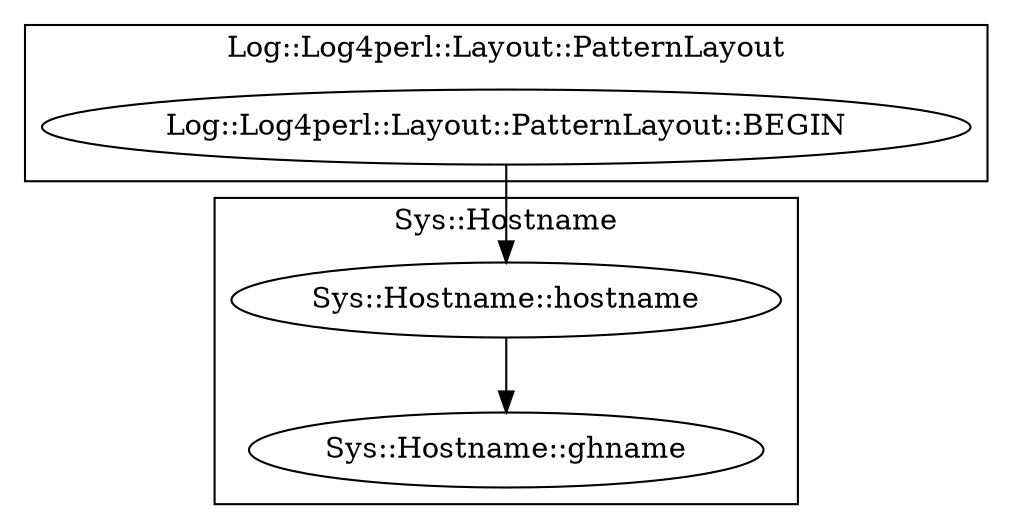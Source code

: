 digraph {
graph [overlap=false]
subgraph cluster_Log_Log4perl_Layout_PatternLayout {
	label="Log::Log4perl::Layout::PatternLayout";
	"Log::Log4perl::Layout::PatternLayout::BEGIN";
}
subgraph cluster_Sys_Hostname {
	label="Sys::Hostname";
	"Sys::Hostname::hostname";
	"Sys::Hostname::ghname";
}
"Sys::Hostname::hostname" -> "Sys::Hostname::ghname";
"Log::Log4perl::Layout::PatternLayout::BEGIN" -> "Sys::Hostname::hostname";
}
